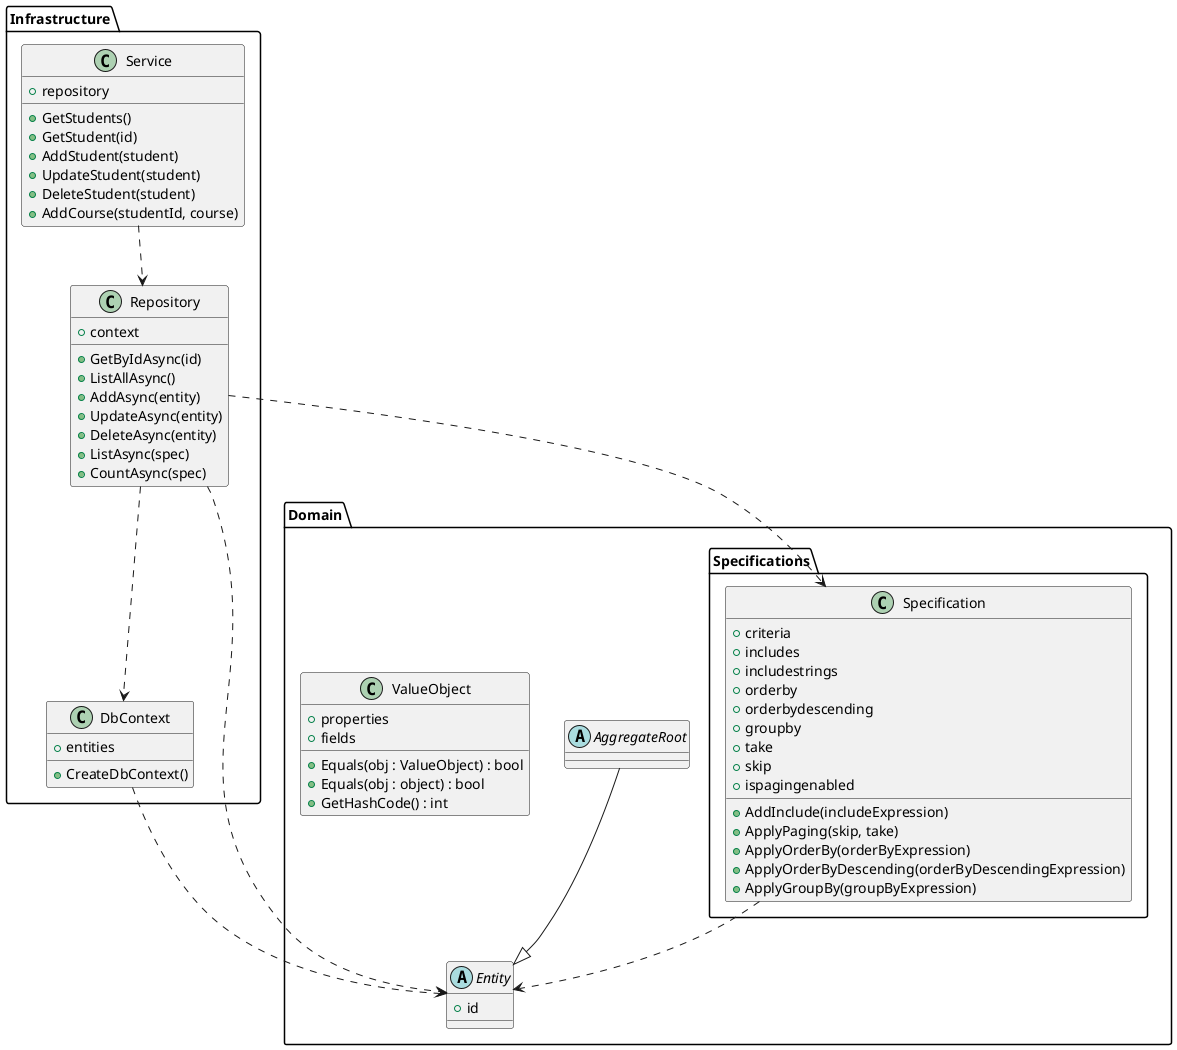 @startuml PM_Model_Architecture_Layered_CleanArchitecture
' PM: Architecture Layered / Clean Architecture Model
package "Domain" {
  abstract class AggregateRoot
  abstract class Entity {
    +id
  }
  class ValueObject {
    +properties
    +fields

    +Equals(obj : ValueObject) : bool
    +Equals(obj : object) : bool
    +GetHashCode() : int
  }
}

package "Domain.Specifications" {
  class Specification {
    +criteria
    +includes
    +includestrings
    +orderby
    +orderbydescending
    +groupby
    +take
    +skip
    +ispagingenabled

    +AddInclude(includeExpression)
    +ApplyPaging(skip, take)
    +ApplyOrderBy(orderByExpression)
    +ApplyOrderByDescending(orderByDescendingExpression)
    +ApplyGroupBy(groupByExpression)
  }
}

package "Infrastructure" {
  class DbContext {
    +entities

    +CreateDbContext()
  }
  class Repository {
    +context

    +GetByIdAsync(id)
    +ListAllAsync()
    +AddAsync(entity)
    +UpdateAsync(entity)
    +DeleteAsync(entity)
    +ListAsync(spec)
    +CountAsync(spec)
  }
  class Service {
    +repository

    +GetStudents()
    +GetStudent(id)
    +AddStudent(student)
    +UpdateStudent(student)
    +DeleteStudent(student)
    +AddCourse(studentId, course)
  }
}

' Relationships
DbContext ..> Entity
Repository ..> Entity
Repository ..> DbContext
Service ..> Repository
Repository ..> Specification
Specification ..> Entity
AggregateRoot --|> Entity
@enduml